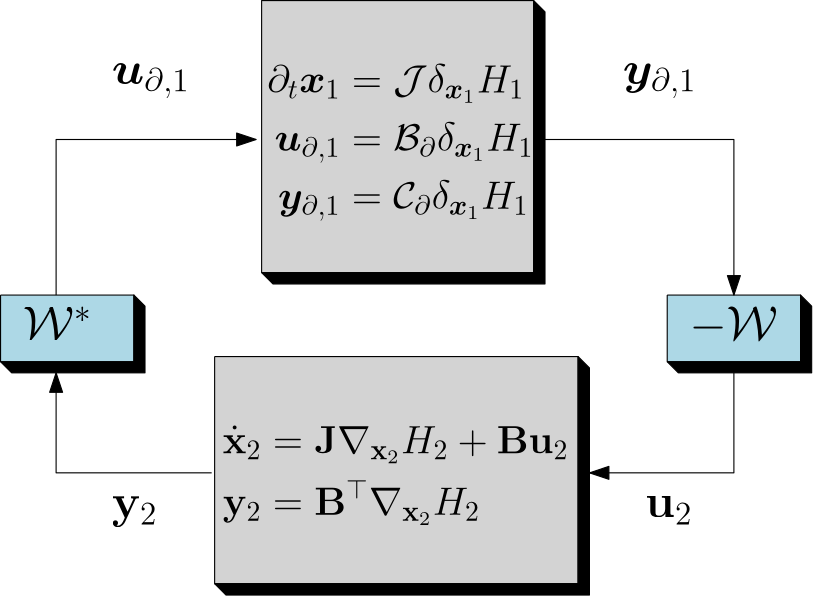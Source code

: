 <?xml version="1.0"?>
<!DOCTYPE ipe SYSTEM "ipe.dtd">
<ipe version="70206" creator="Ipe 7.2.9">
<info created="D:20191209205235" modified="D:20200707173932"/>
<preamble>\usepackage{amsmath,amssymb,amsthm}
\usepackage{diffcoeff}
\usepackage{bm}</preamble>
<ipestyle name="basic">
<symbol name="arrow/arc(spx)">
<path stroke="sym-stroke" fill="sym-stroke" pen="sym-pen">
0 0 m
-1 0.333 l
-1 -0.333 l
h
</path>
</symbol>
<symbol name="arrow/farc(spx)">
<path stroke="sym-stroke" fill="white" pen="sym-pen">
0 0 m
-1 0.333 l
-1 -0.333 l
h
</path>
</symbol>
<symbol name="arrow/ptarc(spx)">
<path stroke="sym-stroke" fill="sym-stroke" pen="sym-pen">
0 0 m
-1 0.333 l
-0.8 0 l
-1 -0.333 l
h
</path>
</symbol>
<symbol name="arrow/fptarc(spx)">
<path stroke="sym-stroke" fill="white" pen="sym-pen">
0 0 m
-1 0.333 l
-0.8 0 l
-1 -0.333 l
h
</path>
</symbol>
<symbol name="mark/circle(sx)" transformations="translations">
<path fill="sym-stroke">
0.6 0 0 0.6 0 0 e
0.4 0 0 0.4 0 0 e
</path>
</symbol>
<symbol name="mark/disk(sx)" transformations="translations">
<path fill="sym-stroke">
0.6 0 0 0.6 0 0 e
</path>
</symbol>
<symbol name="mark/fdisk(sfx)" transformations="translations">
<group>
<path fill="sym-fill">
0.5 0 0 0.5 0 0 e
</path>
<path fill="sym-stroke" fillrule="eofill">
0.6 0 0 0.6 0 0 e
0.4 0 0 0.4 0 0 e
</path>
</group>
</symbol>
<symbol name="mark/box(sx)" transformations="translations">
<path fill="sym-stroke" fillrule="eofill">
-0.6 -0.6 m
0.6 -0.6 l
0.6 0.6 l
-0.6 0.6 l
h
-0.4 -0.4 m
0.4 -0.4 l
0.4 0.4 l
-0.4 0.4 l
h
</path>
</symbol>
<symbol name="mark/square(sx)" transformations="translations">
<path fill="sym-stroke">
-0.6 -0.6 m
0.6 -0.6 l
0.6 0.6 l
-0.6 0.6 l
h
</path>
</symbol>
<symbol name="mark/fsquare(sfx)" transformations="translations">
<group>
<path fill="sym-fill">
-0.5 -0.5 m
0.5 -0.5 l
0.5 0.5 l
-0.5 0.5 l
h
</path>
<path fill="sym-stroke" fillrule="eofill">
-0.6 -0.6 m
0.6 -0.6 l
0.6 0.6 l
-0.6 0.6 l
h
-0.4 -0.4 m
0.4 -0.4 l
0.4 0.4 l
-0.4 0.4 l
h
</path>
</group>
</symbol>
<symbol name="mark/cross(sx)" transformations="translations">
<group>
<path fill="sym-stroke">
-0.43 -0.57 m
0.57 0.43 l
0.43 0.57 l
-0.57 -0.43 l
h
</path>
<path fill="sym-stroke">
-0.43 0.57 m
0.57 -0.43 l
0.43 -0.57 l
-0.57 0.43 l
h
</path>
</group>
</symbol>
<symbol name="arrow/fnormal(spx)">
<path stroke="sym-stroke" fill="white" pen="sym-pen">
0 0 m
-1 0.333 l
-1 -0.333 l
h
</path>
</symbol>
<symbol name="arrow/pointed(spx)">
<path stroke="sym-stroke" fill="sym-stroke" pen="sym-pen">
0 0 m
-1 0.333 l
-0.8 0 l
-1 -0.333 l
h
</path>
</symbol>
<symbol name="arrow/fpointed(spx)">
<path stroke="sym-stroke" fill="white" pen="sym-pen">
0 0 m
-1 0.333 l
-0.8 0 l
-1 -0.333 l
h
</path>
</symbol>
<symbol name="arrow/linear(spx)">
<path stroke="sym-stroke" pen="sym-pen">
-1 0.333 m
0 0 l
-1 -0.333 l
</path>
</symbol>
<symbol name="arrow/fdouble(spx)">
<path stroke="sym-stroke" fill="white" pen="sym-pen">
0 0 m
-1 0.333 l
-1 -0.333 l
h
-1 0 m
-2 0.333 l
-2 -0.333 l
h
</path>
</symbol>
<symbol name="arrow/double(spx)">
<path stroke="sym-stroke" fill="sym-stroke" pen="sym-pen">
0 0 m
-1 0.333 l
-1 -0.333 l
h
-1 0 m
-2 0.333 l
-2 -0.333 l
h
</path>
</symbol>
<pen name="heavier" value="0.8"/>
<pen name="fat" value="1.2"/>
<pen name="ultrafat" value="2"/>
<symbolsize name="large" value="5"/>
<symbolsize name="small" value="2"/>
<symbolsize name="tiny" value="1.1"/>
<arrowsize name="large" value="10"/>
<arrowsize name="small" value="5"/>
<arrowsize name="tiny" value="3"/>
<color name="red" value="1 0 0"/>
<color name="green" value="0 1 0"/>
<color name="blue" value="0 0 1"/>
<color name="yellow" value="1 1 0"/>
<color name="orange" value="1 0.647 0"/>
<color name="gold" value="1 0.843 0"/>
<color name="purple" value="0.627 0.125 0.941"/>
<color name="gray" value="0.745"/>
<color name="brown" value="0.647 0.165 0.165"/>
<color name="navy" value="0 0 0.502"/>
<color name="pink" value="1 0.753 0.796"/>
<color name="seagreen" value="0.18 0.545 0.341"/>
<color name="turquoise" value="0.251 0.878 0.816"/>
<color name="violet" value="0.933 0.51 0.933"/>
<color name="darkblue" value="0 0 0.545"/>
<color name="darkcyan" value="0 0.545 0.545"/>
<color name="darkgray" value="0.663"/>
<color name="darkgreen" value="0 0.392 0"/>
<color name="darkmagenta" value="0.545 0 0.545"/>
<color name="darkorange" value="1 0.549 0"/>
<color name="darkred" value="0.545 0 0"/>
<color name="lightblue" value="0.678 0.847 0.902"/>
<color name="lightcyan" value="0.878 1 1"/>
<color name="lightgray" value="0.827"/>
<color name="lightgreen" value="0.565 0.933 0.565"/>
<color name="lightyellow" value="1 1 0.878"/>
<dashstyle name="dashed" value="[4] 0"/>
<dashstyle name="dotted" value="[1 3] 0"/>
<dashstyle name="dash dotted" value="[4 2 1 2] 0"/>
<dashstyle name="dash dot dotted" value="[4 2 1 2 1 2] 0"/>
<textsize name="large" value="\large"/>
<textsize name="small" value="\small"/>
<textsize name="tiny" value="\tiny"/>
<textsize name="Large" value="\Large"/>
<textsize name="LARGE" value="\LARGE"/>
<textsize name="huge" value="\huge"/>
<textsize name="Huge" value="\Huge"/>
<textsize name="footnote" value="\footnotesize"/>
<textstyle name="center" begin="\begin{center}" end="\end{center}"/>
<textstyle name="itemize" begin="\begin{itemize}" end="\end{itemize}"/>
<textstyle name="item" begin="\begin{itemize}\item{}" end="\end{itemize}"/>
<gridsize name="4 pts" value="4"/>
<gridsize name="8 pts (~3 mm)" value="8"/>
<gridsize name="16 pts (~6 mm)" value="16"/>
<gridsize name="32 pts (~12 mm)" value="32"/>
<gridsize name="10 pts (~3.5 mm)" value="10"/>
<gridsize name="20 pts (~7 mm)" value="20"/>
<gridsize name="14 pts (~5 mm)" value="14"/>
<gridsize name="28 pts (~10 mm)" value="28"/>
<gridsize name="56 pts (~20 mm)" value="56"/>
<anglesize name="90 deg" value="90"/>
<anglesize name="60 deg" value="60"/>
<anglesize name="45 deg" value="45"/>
<anglesize name="30 deg" value="30"/>
<anglesize name="22.5 deg" value="22.5"/>
<opacity name="10%" value="0.1"/>
<opacity name="30%" value="0.3"/>
<opacity name="50%" value="0.5"/>
<opacity name="75%" value="0.75"/>
<tiling name="falling" angle="-60" step="4" width="1"/>
<tiling name="rising" angle="30" step="4" width="1"/>
</ipestyle>
<page>
<layer name="alpha"/>
<view layers="alpha" active="alpha"/>
<path layer="alpha" matrix="1.0202 0 0 1.0202 -6.22039 -13.9757" stroke="black" fill="lightgray">
208 792 m
208 696 l
304 696 l
304 792 l
h
</path>
<path matrix="1.0202 0 0 1.0202 -6.22039 -13.9757" stroke="black" fill="black">
208 696 m
212 692 l
308 692 l
308 788 l
304 792 l
304 696 l
208 696 l
</path>
<path matrix="1.02222 0 0 1.02222 -7.19961 -12.8882" stroke="black" fill="lightgray">
192 664 m
192 584 l
320 584 l
320 664 l
192 664 l
</path>
<path matrix="1.02222 0 0 1.02222 -7.19961 -12.8882" stroke="black" fill="black">
192 584 m
196 580 l
324 580 l
324 660 l
320 664 l
320 584 l
192 584 l
</path>
<path stroke="black" fill="lightblue">
352 688 m
400 688 l
400 664 l
352 664 l
352 688 l
</path>
<path stroke="black" fill="black">
352 664 m
400 664 l
400 688 l
404 684 l
404 660 l
356 660 l
352 664 l
</path>
<text matrix="1 0 0 1 -16 0" transformations="translations" pos="376 672" stroke="black" type="label" width="31.81" height="11.768" depth="1.43" valign="baseline" size="LARGE" style="math">-\mathcal{W}</text>
<text matrix="1 0 0 1 -44 4" transformations="translations" pos="252 736" stroke="black" type="label" width="95.977" height="33.446" depth="26.33" valign="baseline" size="Large" style="math">\begin{aligned}
\partial_t \bm{x}_1 &amp;= \mathcal{J} \delta_{\bm{x}_1} {H_1} \\
\bm{u}_{\partial, 1}  &amp;= \mathcal{B}_\partial \delta_{\bm{x}_1} {H_1} \\
\bm{y}_{\partial, 1} &amp;= \mathcal{C}_\partial \delta_{\bm{x}_1} {H_1}
\end{aligned}</text>
<text matrix="1 0 0 1 -68 -8" transformations="translations" pos="260 628" stroke="black" type="label" width="124.537" height="23.64" depth="16.5" valign="baseline" size="Large" style="math">\begin{aligned}
\dot{\mathbf{x}}_2 &amp;= \mathbf{J} \nabla_{\mathbf{x}_2} {H_2} + \mathbf{B} \mathbf{u}_2 \\
\mathbf{y}_{2} &amp;= \mathbf{B}^\top \nabla_{\mathbf{x}_2} {H_2}\\
\end{aligned}</text>
<path matrix="1 0 0 1 -240 0" stroke="black" fill="lightblue">
352 688 m
400 688 l
400 664 l
352 664 l
352 688 l
</path>
<path matrix="1 0 0 1 -240 0" stroke="black" fill="black">
352 664 m
400 664 l
400 688 l
404 684 l
404 660 l
356 660 l
352 664 l
</path>
<text matrix="1 0 0 1 -256 0" transformations="translations" pos="376 672" stroke="black" type="label" width="24.896" height="11.81" depth="0" valign="baseline" size="LARGE" style="math">\mathcal{W}^*</text>
<text matrix="1 0 0 1 -8 0" transformations="translations" pos="344 764" stroke="black" type="label" width="26.594" height="7.648" depth="4.91" valign="baseline" size="LARGE" style="math">\bm{y}_{\partial, 1}</text>
<text matrix="1 0 0 1 -192 0" transformations="translations" pos="344 764" stroke="black" type="label" width="28.157" height="7.648" depth="4.91" valign="baseline" size="LARGE" style="math">\bm{u}_{\partial, 1}</text>
<path stroke="black" arrow="normal/normal">
308 744 m
376 744 l
376 688 l
</path>
<path stroke="black" arrow="normal/normal">
376 660 m
376 624 l
324 624 l
</path>
<path matrix="1 0 0 1 -4 0" stroke="black" arrow="normal/normal">
192 624 m
136 624 l
136 660 l
</path>
<path matrix="1 0 0 1 -4 0" stroke="black" arrow="normal/normal">
136 688 m
136 744 l
208 744 l
</path>
<text matrix="1 0 0 1 -16 0" transformations="translations" pos="360 608" stroke="black" type="label" width="17.111" height="7.654" depth="2.58" valign="baseline" size="LARGE" style="math">\mathbf{u}_2</text>
<text matrix="1 0 0 1 -208 0" transformations="translations" pos="360 608" stroke="black" type="label" width="16.573" height="7.649" depth="3.35" valign="baseline" size="LARGE" style="math">\mathbf{y}_2</text>
</page>
</ipe>
